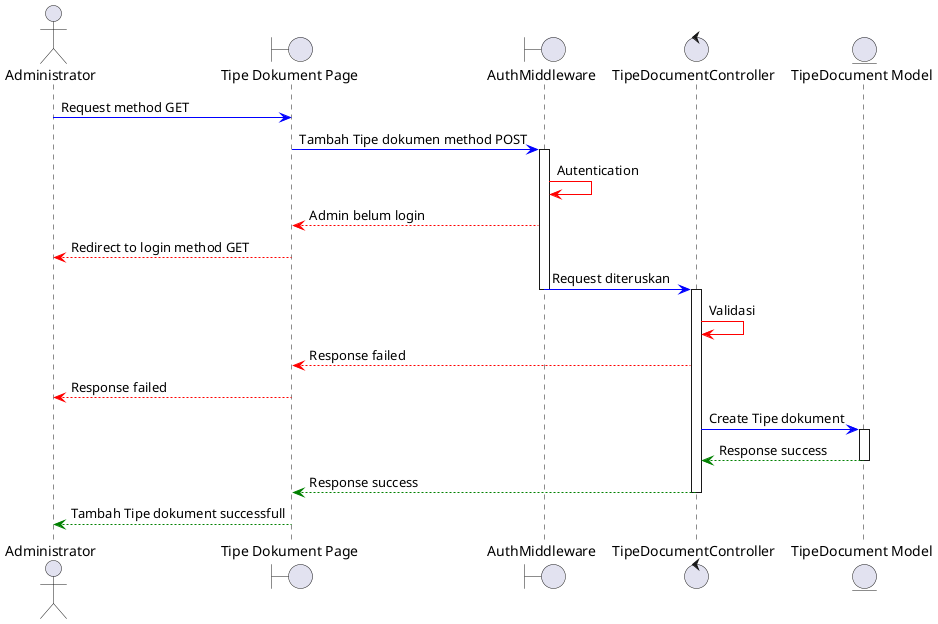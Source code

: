 @startuml


actor "Administrator" as admin
boundary "Tipe Dokument Page" as Tipe
boundary "AuthMiddleware" as middleware
control "TipeDocumentController" as controller
entity "TipeDocument Model" as model

admin -[#Blue]> Tipe : Request method GET
Tipe -[#Blue]> middleware : Tambah Tipe dokumen method POST
activate middleware
middleware -[#Red]> middleware : Autentication
middleware --[#Red]> Tipe : Admin belum login
Tipe --[#Red]> admin : Redirect to login method GET
middleware -[#Blue]> controller : Request diteruskan
deactivate middleware

activate controller
controller -[#Red]> controller : Validasi
controller --[#Red]> Tipe : Response failed
Tipe --[#Red]> admin : Response failed
controller -[#Blue]> model : Create Tipe dokument
activate model
model --[#Green]> controller : Response success
deactivate model
controller --[#Green]> Tipe : Response success
deactivate controller
Tipe --[#Green]> admin : Tambah Tipe dokument successfull
@enduml